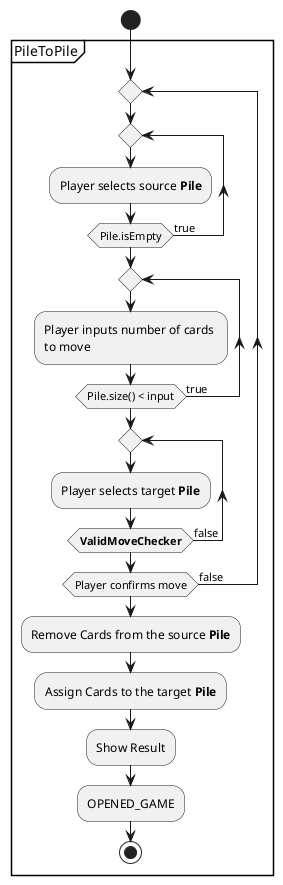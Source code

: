 @startuml
'https://plantuml.com/activity-diagram-beta

start

partition PileToPile {

repeat
   repeat
      :Player selects source **Pile**;
   repeat while (Pile.isEmpty) is (true)

   repeat
      :Player inputs number of cards \nto move;
   repeat while (Pile.size() < input) is (true)

   repeat
      :Player selects target **Pile**;
   repeat while (**ValidMoveChecker**) is (false)
repeat while (Player confirms move) is (false)

:Remove Cards from the source **Pile**;
:Assign Cards to the target **Pile**;
:Show Result;
:OPENED_GAME;

stop

@enduml
